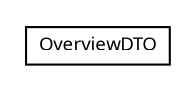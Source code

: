 #!/usr/local/bin/dot
#
# Class diagram 
# Generated by UMLGraph version R5_6 (http://www.umlgraph.org/)
#

digraph G {
	edge [fontname="Trebuchet MS",fontsize=10,labelfontname="Trebuchet MS",labelfontsize=10];
	node [fontname="Trebuchet MS",fontsize=10,shape=plaintext];
	nodesep=0.25;
	ranksep=0.5;
	// se.cambio.cds.model.overview.dto.OverviewDTO
	c7551 [label=<<table title="se.cambio.cds.model.overview.dto.OverviewDTO" border="0" cellborder="1" cellspacing="0" cellpadding="2" port="p" href="./OverviewDTO.html">
		<tr><td><table border="0" cellspacing="0" cellpadding="1">
<tr><td align="center" balign="center"><font face="Trebuchet MS"> OverviewDTO </font></td></tr>
		</table></td></tr>
		</table>>, URL="./OverviewDTO.html", fontname="Trebuchet MS", fontcolor="black", fontsize=9.0];
}

